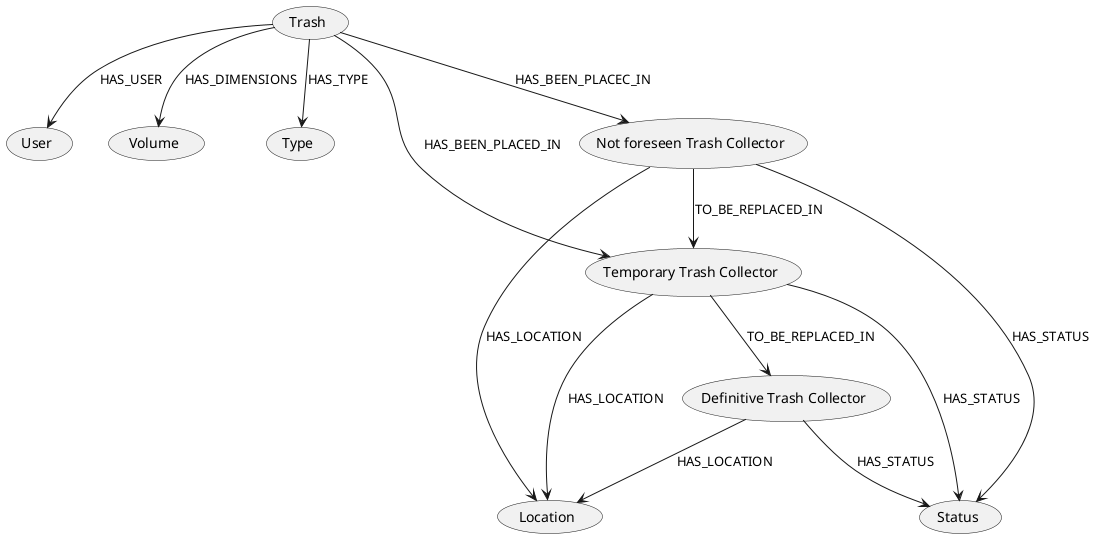 [[plantuml[
@startuml

(Trash) --> (User) : HAS_USER
(Trash) --> (Volume) : HAS_DIMENSIONS
(Trash) --> (Type) : HAS_TYPE
(Trash) --> (Temporary Trash Collector) : HAS_BEEN_PLACED_IN
(Trash) --> (Not foreseen Trash Collector) : HAS_BEEN_PLACEC_IN
(Not foreseen Trash Collector) --> (Location) : HAS_LOCATION
(Not foreseen Trash Collector) --> (Status): HAS_STATUS 
(Not foreseen Trash Collector) --> (Temporary Trash Collector): TO_BE_REPLACED_IN
(Temporary Trash Collector) --> (Location) : HAS_LOCATION
(Temporary Trash Collector) --> (Status): HAS_STATUS 
(Temporary Trash Collector) --> (Definitive Trash Collector): TO_BE_REPLACED_IN
(Definitive Trash Collector) --> (Location) : HAS_LOCATION
(Definitive Trash Collector) --> (Status): HAS_STATUS 

@enduml
]]]